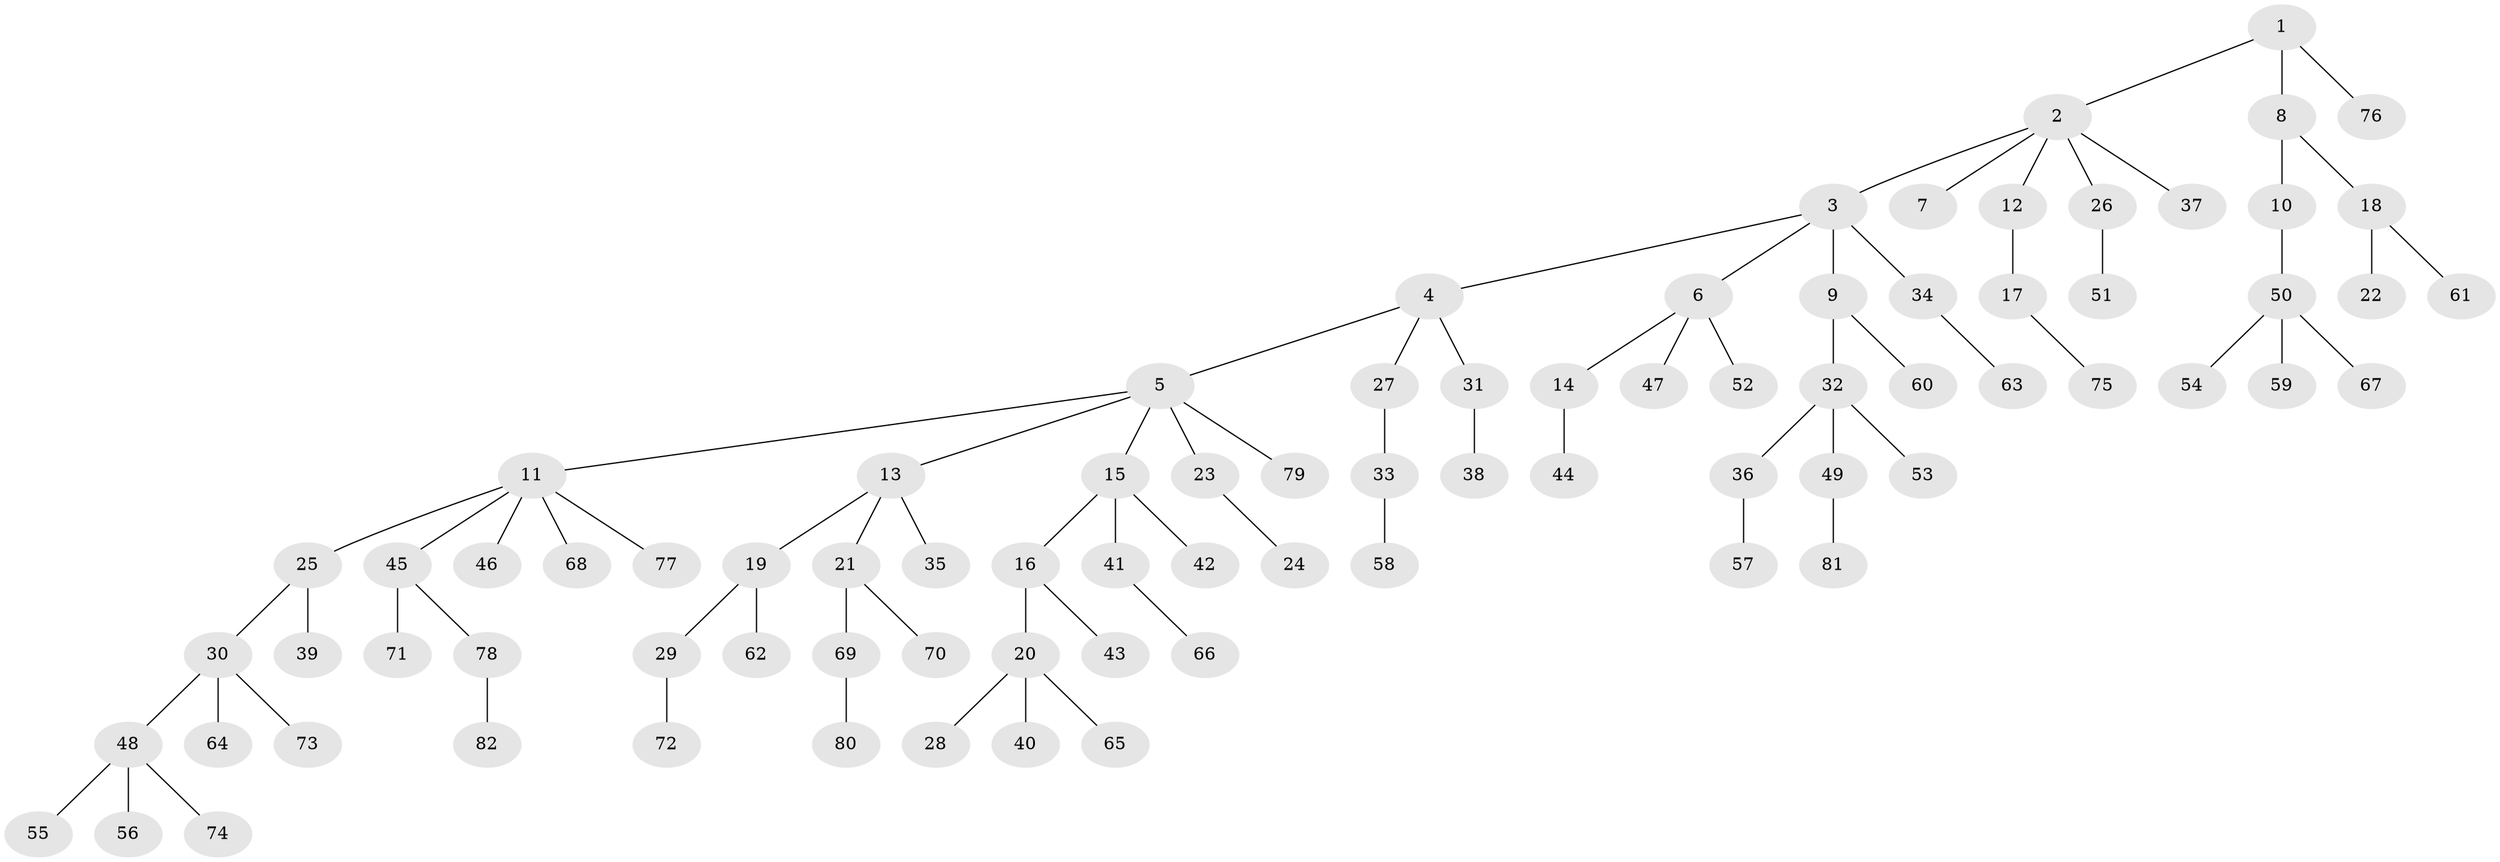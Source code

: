 // Generated by graph-tools (version 1.1) at 2025/53/03/09/25 04:53:58]
// undirected, 82 vertices, 81 edges
graph export_dot {
graph [start="1"]
  node [color=gray90,style=filled];
  1;
  2;
  3;
  4;
  5;
  6;
  7;
  8;
  9;
  10;
  11;
  12;
  13;
  14;
  15;
  16;
  17;
  18;
  19;
  20;
  21;
  22;
  23;
  24;
  25;
  26;
  27;
  28;
  29;
  30;
  31;
  32;
  33;
  34;
  35;
  36;
  37;
  38;
  39;
  40;
  41;
  42;
  43;
  44;
  45;
  46;
  47;
  48;
  49;
  50;
  51;
  52;
  53;
  54;
  55;
  56;
  57;
  58;
  59;
  60;
  61;
  62;
  63;
  64;
  65;
  66;
  67;
  68;
  69;
  70;
  71;
  72;
  73;
  74;
  75;
  76;
  77;
  78;
  79;
  80;
  81;
  82;
  1 -- 2;
  1 -- 8;
  1 -- 76;
  2 -- 3;
  2 -- 7;
  2 -- 12;
  2 -- 26;
  2 -- 37;
  3 -- 4;
  3 -- 6;
  3 -- 9;
  3 -- 34;
  4 -- 5;
  4 -- 27;
  4 -- 31;
  5 -- 11;
  5 -- 13;
  5 -- 15;
  5 -- 23;
  5 -- 79;
  6 -- 14;
  6 -- 47;
  6 -- 52;
  8 -- 10;
  8 -- 18;
  9 -- 32;
  9 -- 60;
  10 -- 50;
  11 -- 25;
  11 -- 45;
  11 -- 46;
  11 -- 68;
  11 -- 77;
  12 -- 17;
  13 -- 19;
  13 -- 21;
  13 -- 35;
  14 -- 44;
  15 -- 16;
  15 -- 41;
  15 -- 42;
  16 -- 20;
  16 -- 43;
  17 -- 75;
  18 -- 22;
  18 -- 61;
  19 -- 29;
  19 -- 62;
  20 -- 28;
  20 -- 40;
  20 -- 65;
  21 -- 69;
  21 -- 70;
  23 -- 24;
  25 -- 30;
  25 -- 39;
  26 -- 51;
  27 -- 33;
  29 -- 72;
  30 -- 48;
  30 -- 64;
  30 -- 73;
  31 -- 38;
  32 -- 36;
  32 -- 49;
  32 -- 53;
  33 -- 58;
  34 -- 63;
  36 -- 57;
  41 -- 66;
  45 -- 71;
  45 -- 78;
  48 -- 55;
  48 -- 56;
  48 -- 74;
  49 -- 81;
  50 -- 54;
  50 -- 59;
  50 -- 67;
  69 -- 80;
  78 -- 82;
}
